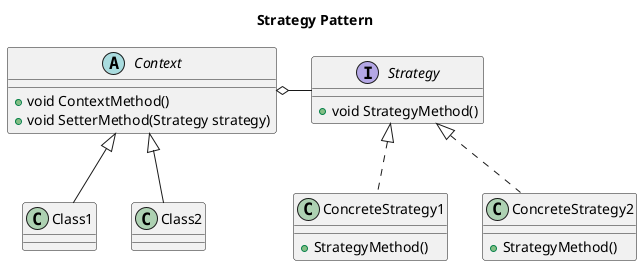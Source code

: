 @startuml

title Strategy Pattern

abstract class Context
{
    + void ContextMethod()
    + void SetterMethod(Strategy strategy)
}

Context <|-- Class1
Context <|-- Class2

interface Strategy
{
    + void StrategyMethod()
}

class ConcreteStrategy1
{
    + StrategyMethod()
}

class ConcreteStrategy2
{
    + StrategyMethod()
}

Context o-right- Strategy

Strategy <|.. ConcreteStrategy1
Strategy <|.. ConcreteStrategy2

@enduml